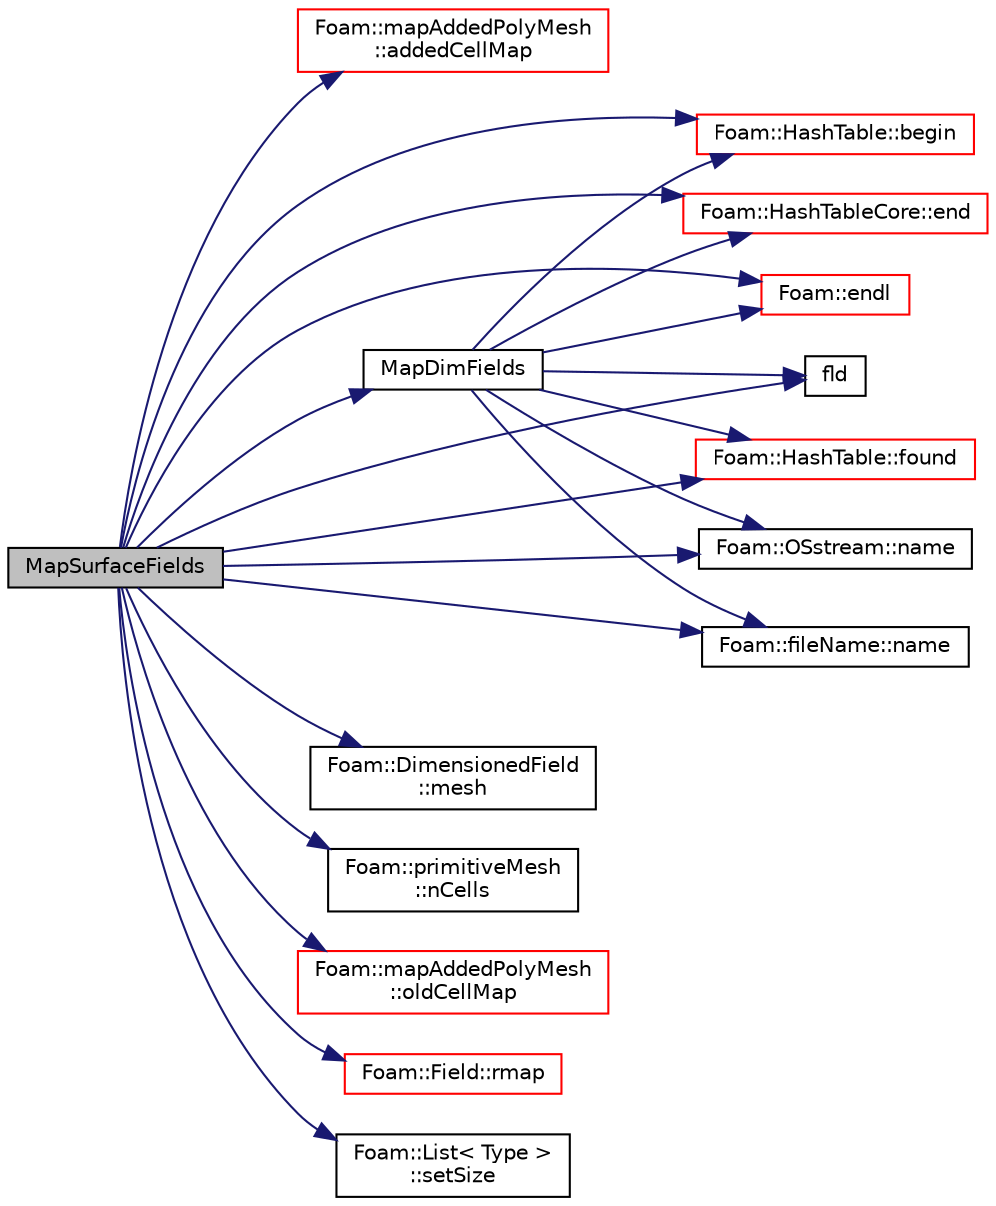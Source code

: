 digraph "MapSurfaceFields"
{
  bgcolor="transparent";
  edge [fontname="Helvetica",fontsize="10",labelfontname="Helvetica",labelfontsize="10"];
  node [fontname="Helvetica",fontsize="10",shape=record];
  rankdir="LR";
  Node1 [label="MapSurfaceFields",height=0.2,width=0.4,color="black", fillcolor="grey75", style="filled", fontcolor="black"];
  Node1 -> Node2 [color="midnightblue",fontsize="10",style="solid",fontname="Helvetica"];
  Node2 [label="Foam::mapAddedPolyMesh\l::addedCellMap",height=0.2,width=0.4,color="red",URL="$a01434.html#a2fba68bc5f861071200b82512de98fa8"];
  Node1 -> Node3 [color="midnightblue",fontsize="10",style="solid",fontname="Helvetica"];
  Node3 [label="Foam::HashTable::begin",height=0.2,width=0.4,color="red",URL="$a00997.html#a4718c822b6b0cd47612f37199986753a",tooltip="Iterator set to the beginning of the HashTable. "];
  Node1 -> Node4 [color="midnightblue",fontsize="10",style="solid",fontname="Helvetica"];
  Node4 [label="Foam::HashTableCore::end",height=0.2,width=0.4,color="red",URL="$a00998.html#a540580a296c0ff351686ceb4f27b6fe6",tooltip="iteratorEnd set to beyond the end of any HashTable "];
  Node1 -> Node5 [color="midnightblue",fontsize="10",style="solid",fontname="Helvetica"];
  Node5 [label="Foam::endl",height=0.2,width=0.4,color="red",URL="$a10893.html#a2db8fe02a0d3909e9351bb4275b23ce4",tooltip="Add newline and flush stream. "];
  Node1 -> Node6 [color="midnightblue",fontsize="10",style="solid",fontname="Helvetica"];
  Node6 [label="fld",height=0.2,width=0.4,color="black",URL="$a04422.html#ad4512456f4da706b47fd304150561080"];
  Node1 -> Node7 [color="midnightblue",fontsize="10",style="solid",fontname="Helvetica"];
  Node7 [label="Foam::HashTable::found",height=0.2,width=0.4,color="red",URL="$a00997.html#a3df8044b3c7afb4eb62517f64e85eab6",tooltip="Return true if hashedEntry is found in table. "];
  Node1 -> Node8 [color="midnightblue",fontsize="10",style="solid",fontname="Helvetica"];
  Node8 [label="MapDimFields",height=0.2,width=0.4,color="black",URL="$a00889.html#abe79b6481389322109829f1950930910",tooltip="Map all DimensionedFields of Type. "];
  Node8 -> Node3 [color="midnightblue",fontsize="10",style="solid",fontname="Helvetica"];
  Node8 -> Node4 [color="midnightblue",fontsize="10",style="solid",fontname="Helvetica"];
  Node8 -> Node7 [color="midnightblue",fontsize="10",style="solid",fontname="Helvetica"];
  Node8 -> Node9 [color="midnightblue",fontsize="10",style="solid",fontname="Helvetica"];
  Node9 [label="Foam::OSstream::name",height=0.2,width=0.4,color="black",URL="$a01778.html#ab27acd1d200f0d245337451aa2f31517",tooltip="Return the name of the stream. "];
  Node8 -> Node10 [color="midnightblue",fontsize="10",style="solid",fontname="Helvetica"];
  Node10 [label="Foam::fileName::name",height=0.2,width=0.4,color="black",URL="$a00787.html#a998485fa6e866c6158d991d4cfd4e384",tooltip="Return file name (part beyond last /) "];
  Node8 -> Node5 [color="midnightblue",fontsize="10",style="solid",fontname="Helvetica"];
  Node8 -> Node6 [color="midnightblue",fontsize="10",style="solid",fontname="Helvetica"];
  Node1 -> Node11 [color="midnightblue",fontsize="10",style="solid",fontname="Helvetica"];
  Node11 [label="Foam::DimensionedField\l::mesh",height=0.2,width=0.4,color="black",URL="$a00537.html#abdefa6904b53f35c49185ee1cb3d1800",tooltip="Return mesh. "];
  Node1 -> Node9 [color="midnightblue",fontsize="10",style="solid",fontname="Helvetica"];
  Node1 -> Node10 [color="midnightblue",fontsize="10",style="solid",fontname="Helvetica"];
  Node1 -> Node12 [color="midnightblue",fontsize="10",style="solid",fontname="Helvetica"];
  Node12 [label="Foam::primitiveMesh\l::nCells",height=0.2,width=0.4,color="black",URL="$a02016.html#ae79b5e96cf8d9a4e6b3993e6f2709374"];
  Node1 -> Node13 [color="midnightblue",fontsize="10",style="solid",fontname="Helvetica"];
  Node13 [label="Foam::mapAddedPolyMesh\l::oldCellMap",height=0.2,width=0.4,color="red",URL="$a01434.html#aba4451505272a29ec5de41fe33c7cb0a"];
  Node1 -> Node14 [color="midnightblue",fontsize="10",style="solid",fontname="Helvetica"];
  Node14 [label="Foam::Field::rmap",height=0.2,width=0.4,color="red",URL="$a00760.html#ae5cdfcd538daa5fa35fc0c2d7969c1eb",tooltip="1 to 1 reverse-map from the given field "];
  Node1 -> Node15 [color="midnightblue",fontsize="10",style="solid",fontname="Helvetica"];
  Node15 [label="Foam::List\< Type \>\l::setSize",height=0.2,width=0.4,color="black",URL="$a01395.html#aedb985ffeaf1bdbfeccc2a8730405703",tooltip="Reset size of List. "];
}
